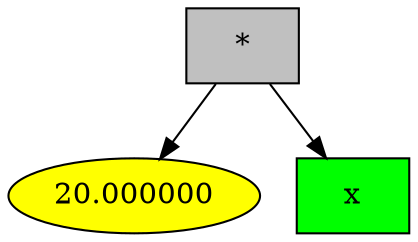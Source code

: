 digraph G {
3 [style = filled, label="*", shape = box, fillcolor="grey"];
3->2;
2 [style = filled, label="20.000000", fillcolor="yellow"];
3->22;
22 [style = filled, label="x", shape = box, fillcolor="green"];

}

